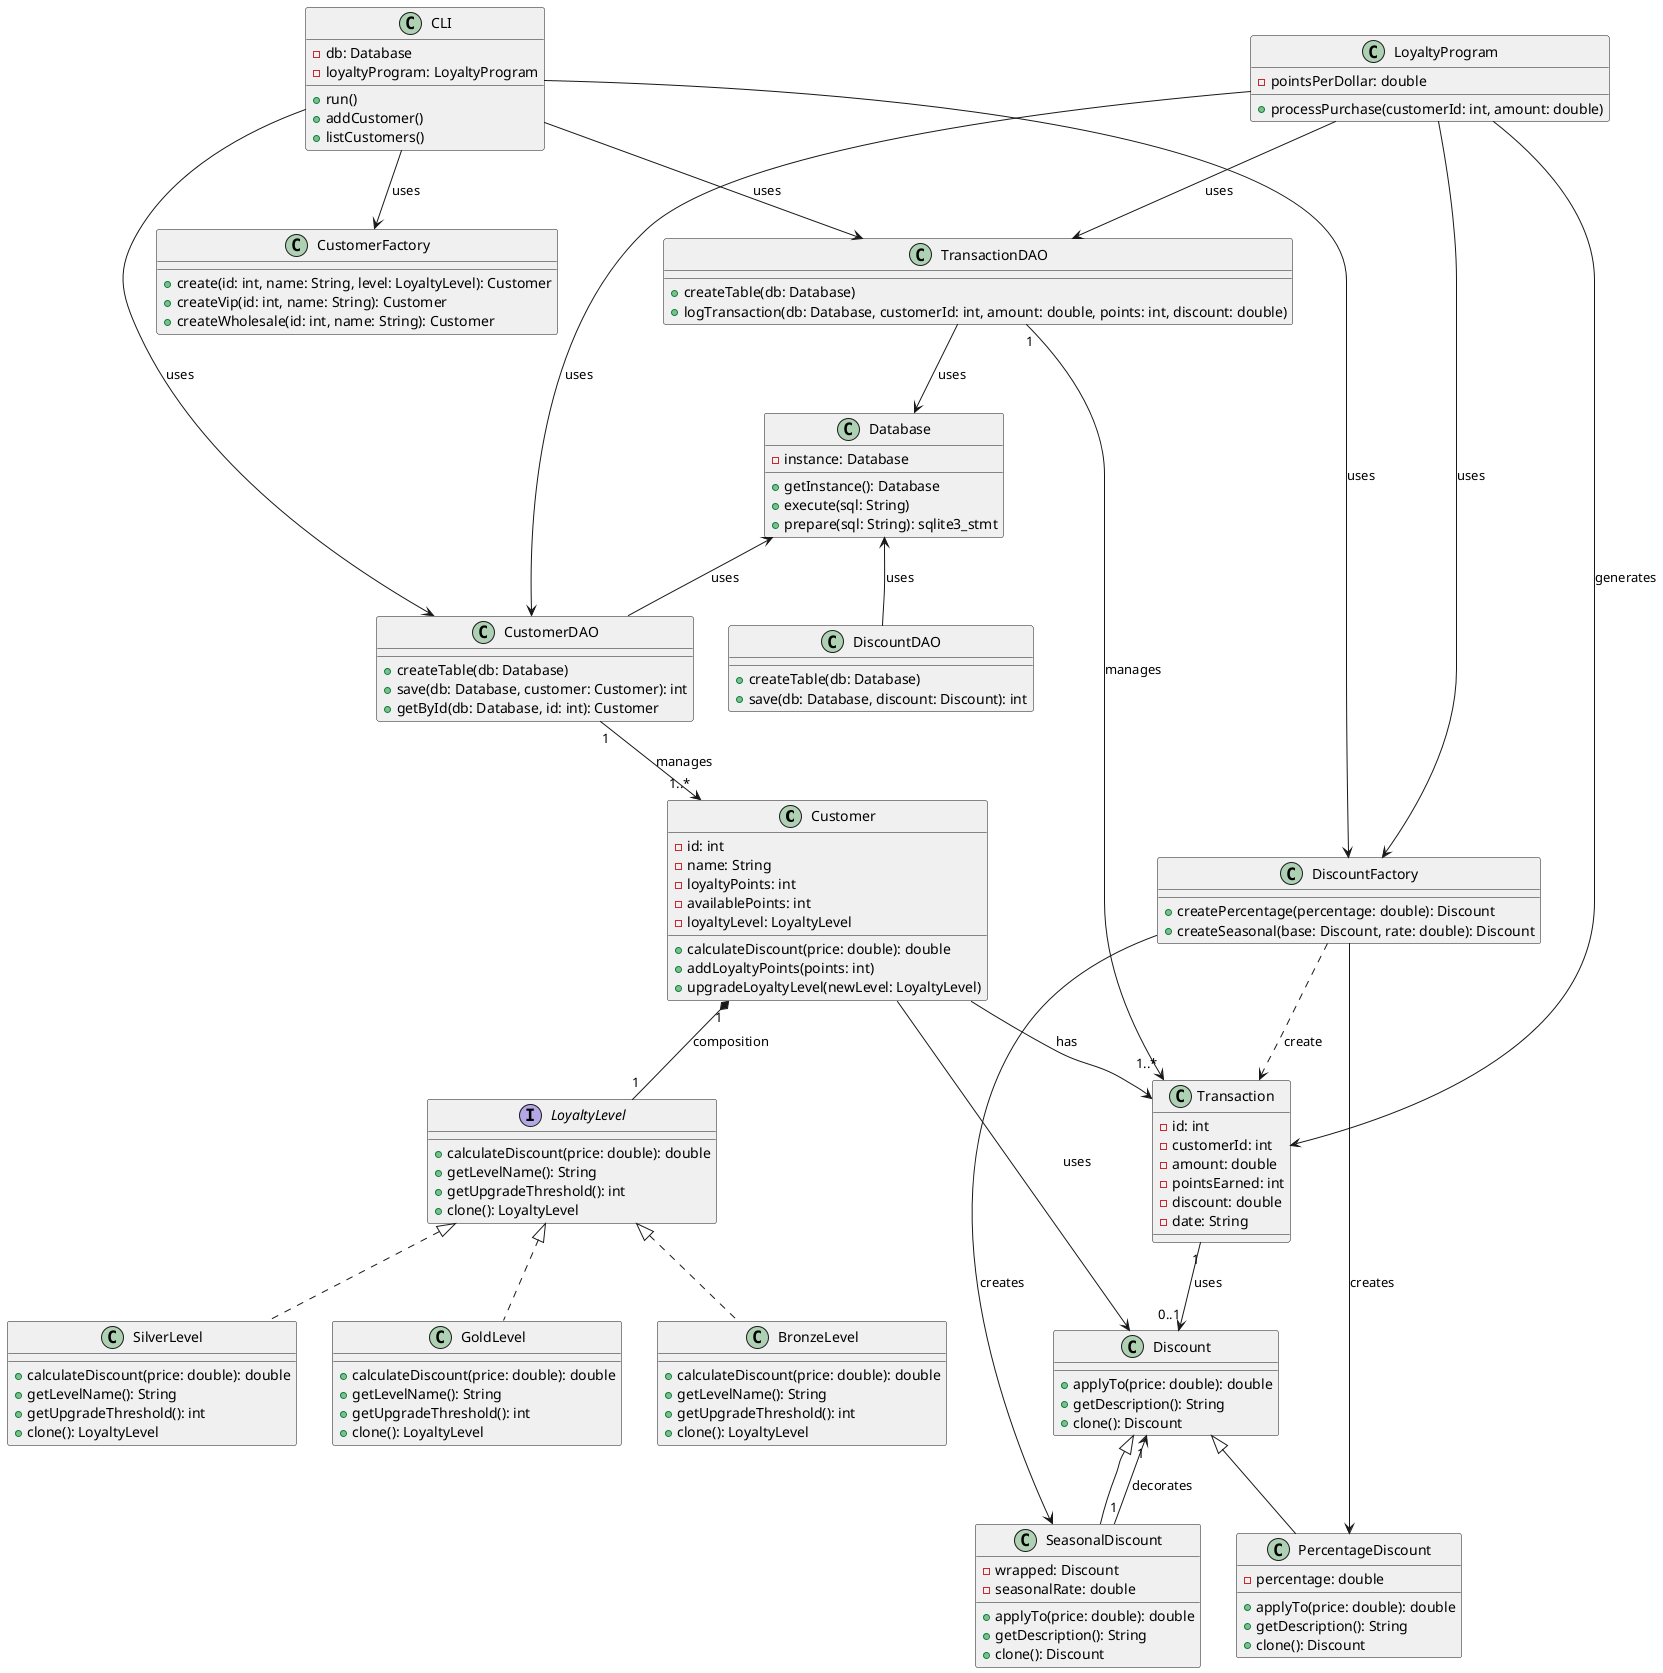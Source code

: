 @startuml
' Цвета для выделения слоев
skinparam classBackgroundColor #F0F0F0
skinparam componentStyle uml2

' Основные классы
class Customer {
  - id: int
  - name: String
  - loyaltyPoints: int
  - availablePoints: int
  - loyaltyLevel: LoyaltyLevel
  + calculateDiscount(price: double): double
  + addLoyaltyPoints(points: int)
  + upgradeLoyaltyLevel(newLevel: LoyaltyLevel)
}

interface LoyaltyLevel {
  + calculateDiscount(price: double): double
  + getLevelName(): String
  + getUpgradeThreshold(): int
  + clone(): LoyaltyLevel
}

class BronzeLevel implements LoyaltyLevel {
  + calculateDiscount(price: double): double
  + getLevelName(): String
  + getUpgradeThreshold(): int
  + clone(): LoyaltyLevel
}

class SilverLevel implements LoyaltyLevel {
  + calculateDiscount(price: double): double
  + getLevelName(): String
  + getUpgradeThreshold(): int
  + clone(): LoyaltyLevel
}

class GoldLevel implements LoyaltyLevel {
  + calculateDiscount(price: double): double
  + getLevelName(): String
  + getUpgradeThreshold(): int
  + clone(): LoyaltyLevel
}

class Discount {
  {abstract}
  + applyTo(price: double): double
  + getDescription(): String
  + clone(): Discount
}

class PercentageDiscount extends Discount {
  - percentage: double
  + applyTo(price: double): double
  + getDescription(): String
  + clone(): Discount
}

class SeasonalDiscount extends Discount {
  - wrapped: Discount
  - seasonalRate: double
  + applyTo(price: double): double
  + getDescription(): String
  + clone(): Discount
}

class Transaction {
  - id: int
  - customerId: int
  - amount: double
  - pointsEarned: int
  - discount: double
  - date: String
}

' DAO классы
class CustomerDAO {
  + createTable(db: Database)
  + save(db: Database, customer: Customer): int
  + getById(db: Database, id: int): Customer
}

class TransactionDAO {
  + createTable(db: Database)
  + logTransaction(db: Database, customerId: int, amount: double, points: int, discount: double)
}

class DiscountDAO {
  + createTable(db: Database)
  + save(db: Database, discount: Discount): int
}

' База данных
class Database {
  - instance: Database
  + getInstance(): Database
  + execute(sql: String)
  + prepare(sql: String): sqlite3_stmt
}

' Фабрики
class CustomerFactory {
  + create(id: int, name: String, level: LoyaltyLevel): Customer
  + createVip(id: int, name: String): Customer
  + createWholesale(id: int, name: String): Customer
}

class DiscountFactory {
  + createPercentage(percentage: double): Discount
  + createSeasonal(base: Discount, rate: double): Discount
}

' UI и бизнес-логика
class CLI {
  - db: Database
  - loyaltyProgram: LoyaltyProgram
  + run()
  + addCustomer()
  + listCustomers()
}

class LoyaltyProgram {
  - pointsPerDollar: double
  + processPurchase(customerId: int, amount: double)
}

' Связи и зависимости
Customer "1" *-- "1" LoyaltyLevel : composition
CustomerDAO "1" --> "1..*" Customer : manages
CustomerDAO --> Database : uses
TransactionDAO --> Database : uses
DiscountDAO --> Database : uses

CLI --> CustomerDAO : uses
CLI --> TransactionDAO : uses
CLI --> CustomerFactory : uses

SeasonalDiscount "1" --> "1" Discount : decorates
Customer --> Discount : uses

Database -[hidden]-> CustomerDAO
Database -[hidden]-> TransactionDAO
Database -[hidden]-> DiscountDAO

LoyaltyProgram --> CustomerDAO : uses
LoyaltyProgram --> TransactionDAO : uses

Transaction "1" --> "0..1" Discount : uses
DiscountFactory --> PercentageDiscount : creates
DiscountFactory --> SeasonalDiscount : creates
CLI --> DiscountFactory : uses
LoyaltyProgram --> DiscountFactory : uses
TransactionDAO "1" --> "1..*" Transaction : manages

' Обновленная секция связей
Customer --> Transaction : has
LoyaltyProgram --> Transaction : generates
DiscountFactory ..> Transaction : «create»

@enduml